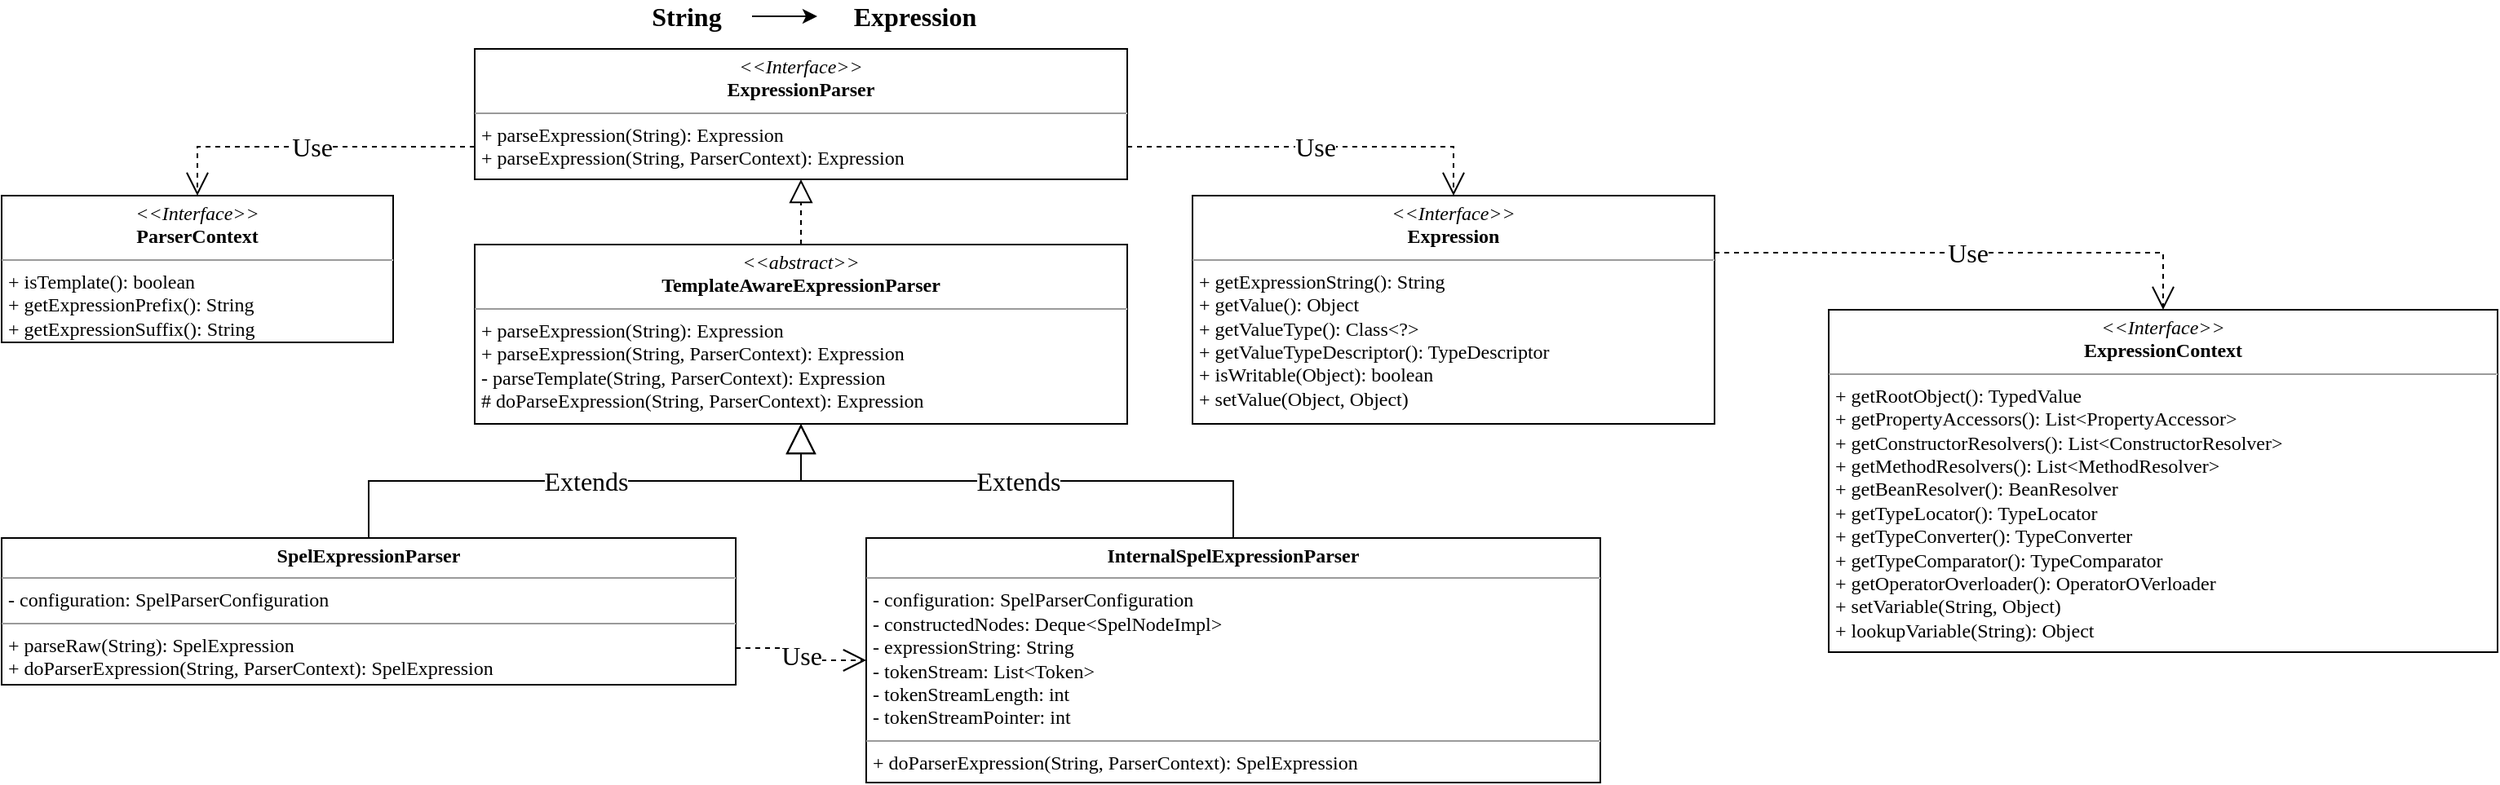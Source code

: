 <mxfile version="16.4.3" type="github">
  <diagram id="C5RBs43oDa-KdzZeNtuy" name="Page-1">
    <mxGraphModel dx="2249" dy="752" grid="1" gridSize="10" guides="1" tooltips="1" connect="1" arrows="1" fold="1" page="1" pageScale="1" pageWidth="827" pageHeight="1169" math="0" shadow="0">
      <root>
        <mxCell id="WIyWlLk6GJQsqaUBKTNV-0" />
        <mxCell id="WIyWlLk6GJQsqaUBKTNV-1" parent="WIyWlLk6GJQsqaUBKTNV-0" />
        <mxCell id="rvsYYLUl151u58Pg1d56-0" value="&lt;p style=&quot;margin: 0px ; margin-top: 4px ; text-align: center&quot;&gt;&lt;i&gt;&amp;lt;&amp;lt;Interface&amp;gt;&amp;gt;&lt;/i&gt;&lt;br&gt;&lt;b&gt;ExpressionParser&lt;/b&gt;&lt;br&gt;&lt;/p&gt;&lt;hr size=&quot;1&quot;&gt;&lt;p style=&quot;margin: 0px ; margin-left: 4px&quot;&gt;+ parseExpression(String): Expression&lt;/p&gt;&lt;p style=&quot;margin: 0px ; margin-left: 4px&quot;&gt;+ parseExpression(String, ParserContext): Expression&lt;/p&gt;" style="verticalAlign=top;align=left;overflow=fill;fontSize=12;fontFamily=Lucida Console;html=1;" vertex="1" parent="WIyWlLk6GJQsqaUBKTNV-1">
          <mxGeometry x="40" y="60" width="400" height="80" as="geometry" />
        </mxCell>
        <mxCell id="rvsYYLUl151u58Pg1d56-2" value="&lt;p style=&quot;margin: 0px ; margin-top: 4px ; text-align: center&quot;&gt;&lt;i&gt;&amp;lt;&amp;lt;Interface&amp;gt;&amp;gt;&lt;/i&gt;&lt;br&gt;&lt;b&gt;Expression&lt;/b&gt;&lt;br&gt;&lt;/p&gt;&lt;hr size=&quot;1&quot;&gt;&lt;p style=&quot;margin: 0px ; margin-left: 4px&quot;&gt;+ getExpressionString(): String&lt;/p&gt;&lt;p style=&quot;margin: 0px ; margin-left: 4px&quot;&gt;+ getValue(): Object&lt;/p&gt;&lt;p style=&quot;margin: 0px ; margin-left: 4px&quot;&gt;+ getValueType(): Class&amp;lt;?&amp;gt;&lt;/p&gt;&lt;p style=&quot;margin: 0px ; margin-left: 4px&quot;&gt;+ getValueTypeDescriptor(): TypeDescriptor&lt;/p&gt;&lt;p style=&quot;margin: 0px ; margin-left: 4px&quot;&gt;+ isWritable(Object): boolean&lt;/p&gt;&lt;p style=&quot;margin: 0px ; margin-left: 4px&quot;&gt;+ setValue(Object, Object)&lt;/p&gt;" style="verticalAlign=top;align=left;overflow=fill;fontSize=12;fontFamily=Lucida Console;html=1;" vertex="1" parent="WIyWlLk6GJQsqaUBKTNV-1">
          <mxGeometry x="480" y="150" width="320" height="140" as="geometry" />
        </mxCell>
        <mxCell id="rvsYYLUl151u58Pg1d56-5" value="" style="edgeStyle=orthogonalEdgeStyle;rounded=0;orthogonalLoop=1;jettySize=auto;html=1;fontFamily=Lucida Console;fontSize=16;fontStyle=1" edge="1" parent="WIyWlLk6GJQsqaUBKTNV-1" source="rvsYYLUl151u58Pg1d56-3" target="rvsYYLUl151u58Pg1d56-4">
          <mxGeometry relative="1" as="geometry" />
        </mxCell>
        <mxCell id="rvsYYLUl151u58Pg1d56-3" value="String" style="text;html=1;strokeColor=none;fillColor=none;align=center;verticalAlign=middle;whiteSpace=wrap;rounded=0;fontFamily=Lucida Console;fontSize=16;fontStyle=1" vertex="1" parent="WIyWlLk6GJQsqaUBKTNV-1">
          <mxGeometry x="130" y="30" width="80" height="20" as="geometry" />
        </mxCell>
        <mxCell id="rvsYYLUl151u58Pg1d56-4" value="Expression" style="text;html=1;strokeColor=none;fillColor=none;align=center;verticalAlign=middle;whiteSpace=wrap;rounded=0;fontFamily=Lucida Console;fontSize=16;fontStyle=1" vertex="1" parent="WIyWlLk6GJQsqaUBKTNV-1">
          <mxGeometry x="250" y="30" width="120" height="20" as="geometry" />
        </mxCell>
        <mxCell id="rvsYYLUl151u58Pg1d56-6" value="&lt;p style=&quot;margin: 0px ; margin-top: 4px ; text-align: center&quot;&gt;&lt;i&gt;&amp;lt;&amp;lt;Interface&amp;gt;&amp;gt;&lt;/i&gt;&lt;br&gt;&lt;b&gt;ParserContext&lt;/b&gt;&lt;br&gt;&lt;/p&gt;&lt;hr size=&quot;1&quot;&gt;&lt;p style=&quot;margin: 0px ; margin-left: 4px&quot;&gt;+ isTemplate(): boolean&lt;/p&gt;&lt;p style=&quot;margin: 0px ; margin-left: 4px&quot;&gt;+ getExpressionPrefix(): String&lt;/p&gt;&lt;p style=&quot;margin: 0px ; margin-left: 4px&quot;&gt;+ getExpressionSuffix(): String&lt;br&gt;&lt;/p&gt;" style="verticalAlign=top;align=left;overflow=fill;fontSize=12;fontFamily=Lucida Console;html=1;" vertex="1" parent="WIyWlLk6GJQsqaUBKTNV-1">
          <mxGeometry x="-250" y="150" width="240" height="90" as="geometry" />
        </mxCell>
        <mxCell id="rvsYYLUl151u58Pg1d56-7" value="&lt;p style=&quot;margin: 0px ; margin-top: 4px ; text-align: center&quot;&gt;&lt;i&gt;&amp;lt;&amp;lt;abstract&amp;gt;&amp;gt;&lt;/i&gt;&lt;br&gt;&lt;b&gt;TemplateAwareExpressionParser&lt;/b&gt;&lt;/p&gt;&lt;hr size=&quot;1&quot;&gt;&lt;p style=&quot;margin: 0px ; margin-left: 4px&quot;&gt;+ parseExpression(String): Expression&lt;/p&gt;&lt;p style=&quot;margin: 0px ; margin-left: 4px&quot;&gt;+ parseExpression(String, ParserContext): Expression&lt;/p&gt;&lt;p style=&quot;margin: 0px ; margin-left: 4px&quot;&gt;- parseTemplate(String, ParserContext): Expression&lt;/p&gt;&lt;p style=&quot;margin: 0px ; margin-left: 4px&quot;&gt;# doParseExpression(String, ParserContext): Expression&lt;br&gt;&lt;/p&gt;" style="verticalAlign=top;align=left;overflow=fill;fontSize=12;fontFamily=Lucida Console;html=1;" vertex="1" parent="WIyWlLk6GJQsqaUBKTNV-1">
          <mxGeometry x="40" y="180" width="400" height="110" as="geometry" />
        </mxCell>
        <mxCell id="rvsYYLUl151u58Pg1d56-8" value="" style="endArrow=block;dashed=1;endFill=0;endSize=12;html=1;rounded=0;fontFamily=Lucida Console;fontSize=16;entryX=0.5;entryY=1;entryDx=0;entryDy=0;" edge="1" parent="WIyWlLk6GJQsqaUBKTNV-1" source="rvsYYLUl151u58Pg1d56-7" target="rvsYYLUl151u58Pg1d56-0">
          <mxGeometry width="160" relative="1" as="geometry">
            <mxPoint x="190" y="480" as="sourcePoint" />
            <mxPoint x="350" y="480" as="targetPoint" />
          </mxGeometry>
        </mxCell>
        <mxCell id="rvsYYLUl151u58Pg1d56-13" value="&lt;p style=&quot;margin: 0px ; margin-top: 4px ; text-align: center&quot;&gt;&lt;b&gt;InternalSpelExpressionParser&lt;/b&gt;&lt;/p&gt;&lt;hr size=&quot;1&quot;&gt;&lt;p style=&quot;margin: 0px ; margin-left: 4px&quot;&gt;- configuration: SpelParserConfiguration&lt;/p&gt;&lt;p style=&quot;margin: 0px ; margin-left: 4px&quot;&gt;- constructedNodes: Deque&amp;lt;SpelNodeImpl&amp;gt;&lt;/p&gt;&lt;p style=&quot;margin: 0px ; margin-left: 4px&quot;&gt;- expressionString: String&lt;/p&gt;&lt;p style=&quot;margin: 0px ; margin-left: 4px&quot;&gt;- tokenStream: List&amp;lt;Token&amp;gt;&lt;/p&gt;&lt;p style=&quot;margin: 0px ; margin-left: 4px&quot;&gt;- tokenStreamLength: int&lt;/p&gt;&lt;p style=&quot;margin: 0px ; margin-left: 4px&quot;&gt;- tokenStreamPointer: int&lt;br&gt;&lt;/p&gt;&lt;hr size=&quot;1&quot;&gt;&lt;p style=&quot;margin: 0px ; margin-left: 4px&quot;&gt;+ doParserExpression(String, ParserContext): SpelExpression&lt;br&gt;&lt;/p&gt;" style="verticalAlign=top;align=left;overflow=fill;fontSize=12;fontFamily=Lucida Console;html=1;" vertex="1" parent="WIyWlLk6GJQsqaUBKTNV-1">
          <mxGeometry x="280" y="360" width="450" height="150" as="geometry" />
        </mxCell>
        <mxCell id="rvsYYLUl151u58Pg1d56-14" value="Extends" style="endArrow=block;endSize=16;endFill=0;html=1;rounded=0;fontFamily=Lucida Console;fontSize=16;entryX=0.5;entryY=1;entryDx=0;entryDy=0;exitX=0.5;exitY=0;exitDx=0;exitDy=0;edgeStyle=orthogonalEdgeStyle;" edge="1" parent="WIyWlLk6GJQsqaUBKTNV-1" source="rvsYYLUl151u58Pg1d56-13" target="rvsYYLUl151u58Pg1d56-7">
          <mxGeometry width="160" relative="1" as="geometry">
            <mxPoint x="250" y="590" as="sourcePoint" />
            <mxPoint x="410" y="590" as="targetPoint" />
          </mxGeometry>
        </mxCell>
        <mxCell id="rvsYYLUl151u58Pg1d56-15" value="&lt;p style=&quot;margin: 0px ; margin-top: 4px ; text-align: center&quot;&gt;&lt;b&gt;SpelExpressionParser&lt;/b&gt;&lt;/p&gt;&lt;hr size=&quot;1&quot;&gt;&lt;p style=&quot;margin: 0px ; margin-left: 4px&quot;&gt;- configuration: SpelParserConfiguration&lt;/p&gt;&lt;hr size=&quot;1&quot;&gt;&lt;p style=&quot;margin: 0px ; margin-left: 4px&quot;&gt;+ parseRaw(String): SpelExpression&lt;br&gt;&lt;/p&gt;&lt;p style=&quot;margin: 0px ; margin-left: 4px&quot;&gt;+ doParserExpression(String, ParserContext): SpelExpression&lt;br&gt;&lt;/p&gt;" style="verticalAlign=top;align=left;overflow=fill;fontSize=12;fontFamily=Lucida Console;html=1;" vertex="1" parent="WIyWlLk6GJQsqaUBKTNV-1">
          <mxGeometry x="-250" y="360" width="450" height="90" as="geometry" />
        </mxCell>
        <mxCell id="rvsYYLUl151u58Pg1d56-17" value="Use" style="endArrow=open;endSize=12;dashed=1;html=1;rounded=0;fontFamily=Lucida Console;fontSize=16;exitX=1;exitY=0.75;exitDx=0;exitDy=0;entryX=0.5;entryY=0;entryDx=0;entryDy=0;edgeStyle=orthogonalEdgeStyle;" edge="1" parent="WIyWlLk6GJQsqaUBKTNV-1" source="rvsYYLUl151u58Pg1d56-0" target="rvsYYLUl151u58Pg1d56-2">
          <mxGeometry width="160" relative="1" as="geometry">
            <mxPoint x="540" y="250" as="sourcePoint" />
            <mxPoint x="700" y="250" as="targetPoint" />
          </mxGeometry>
        </mxCell>
        <mxCell id="rvsYYLUl151u58Pg1d56-18" value="Use" style="endArrow=open;endSize=12;dashed=1;html=1;rounded=0;fontFamily=Lucida Console;fontSize=16;exitX=0;exitY=0.75;exitDx=0;exitDy=0;entryX=0.5;entryY=0;entryDx=0;entryDy=0;edgeStyle=orthogonalEdgeStyle;" edge="1" parent="WIyWlLk6GJQsqaUBKTNV-1" source="rvsYYLUl151u58Pg1d56-0" target="rvsYYLUl151u58Pg1d56-6">
          <mxGeometry width="160" relative="1" as="geometry">
            <mxPoint x="-250" y="260" as="sourcePoint" />
            <mxPoint x="-90" y="260" as="targetPoint" />
          </mxGeometry>
        </mxCell>
        <mxCell id="rvsYYLUl151u58Pg1d56-19" value="Extends" style="endArrow=block;endSize=16;endFill=0;html=1;rounded=0;fontFamily=Lucida Console;fontSize=16;entryX=0.5;entryY=1;entryDx=0;entryDy=0;exitX=0.5;exitY=0;exitDx=0;exitDy=0;edgeStyle=orthogonalEdgeStyle;" edge="1" parent="WIyWlLk6GJQsqaUBKTNV-1" source="rvsYYLUl151u58Pg1d56-15" target="rvsYYLUl151u58Pg1d56-7">
          <mxGeometry width="160" relative="1" as="geometry">
            <mxPoint x="-50" y="530" as="sourcePoint" />
            <mxPoint x="110" y="530" as="targetPoint" />
          </mxGeometry>
        </mxCell>
        <mxCell id="rvsYYLUl151u58Pg1d56-20" value="Use" style="endArrow=open;endSize=12;dashed=1;html=1;rounded=0;fontFamily=Lucida Console;fontSize=16;exitX=1;exitY=0.75;exitDx=0;exitDy=0;entryX=0;entryY=0.5;entryDx=0;entryDy=0;edgeStyle=orthogonalEdgeStyle;" edge="1" parent="WIyWlLk6GJQsqaUBKTNV-1" source="rvsYYLUl151u58Pg1d56-15" target="rvsYYLUl151u58Pg1d56-13">
          <mxGeometry width="160" relative="1" as="geometry">
            <mxPoint x="160" y="580" as="sourcePoint" />
            <mxPoint x="320" y="580" as="targetPoint" />
          </mxGeometry>
        </mxCell>
        <mxCell id="rvsYYLUl151u58Pg1d56-21" value="&lt;p style=&quot;margin: 0px ; margin-top: 4px ; text-align: center&quot;&gt;&lt;i&gt;&amp;lt;&amp;lt;Interface&amp;gt;&amp;gt;&lt;/i&gt;&lt;br&gt;&lt;b&gt;ExpressionContext&lt;/b&gt;&lt;br&gt;&lt;/p&gt;&lt;hr size=&quot;1&quot;&gt;&lt;p style=&quot;margin: 0px ; margin-left: 4px&quot;&gt;+ getRootObject(): TypedValue&lt;br&gt;&lt;/p&gt;&lt;p style=&quot;margin: 0px ; margin-left: 4px&quot;&gt;+ getPropertyAccessors(): List&amp;lt;PropertyAccessor&amp;gt;&lt;br&gt;&lt;/p&gt;&lt;p style=&quot;margin: 0px ; margin-left: 4px&quot;&gt;+ getConstructorResolvers(): List&amp;lt;ConstructorResolver&amp;gt;&lt;br&gt;&lt;/p&gt;&lt;p style=&quot;margin: 0px ; margin-left: 4px&quot;&gt;+ getMethodResolvers(): List&amp;lt;MethodResolver&amp;gt;&lt;/p&gt;&lt;p style=&quot;margin: 0px ; margin-left: 4px&quot;&gt;+ getBeanResolver(): BeanResolver&lt;br&gt;&lt;/p&gt;&lt;p style=&quot;margin: 0px ; margin-left: 4px&quot;&gt;+ getTypeLocator(): TypeLocator&lt;/p&gt;&lt;p style=&quot;margin: 0px ; margin-left: 4px&quot;&gt;+ getTypeConverter(): TypeConverter&lt;/p&gt;&lt;p style=&quot;margin: 0px ; margin-left: 4px&quot;&gt;+ getTypeComparator(): TypeComparator&lt;/p&gt;&lt;p style=&quot;margin: 0px ; margin-left: 4px&quot;&gt;+ getOperatorOverloader(): OperatorOVerloader&lt;/p&gt;&lt;p style=&quot;margin: 0px ; margin-left: 4px&quot;&gt;+ setVariable(String, Object)&lt;/p&gt;&lt;p style=&quot;margin: 0px ; margin-left: 4px&quot;&gt;+ lookupVariable(String): Object&lt;br&gt;&lt;/p&gt;" style="verticalAlign=top;align=left;overflow=fill;fontSize=12;fontFamily=Lucida Console;html=1;" vertex="1" parent="WIyWlLk6GJQsqaUBKTNV-1">
          <mxGeometry x="870" y="220" width="410" height="210" as="geometry" />
        </mxCell>
        <mxCell id="rvsYYLUl151u58Pg1d56-22" value="Use" style="endArrow=open;endSize=12;dashed=1;html=1;rounded=0;fontFamily=Lucida Console;fontSize=16;exitX=1;exitY=0.25;exitDx=0;exitDy=0;entryX=0.5;entryY=0;entryDx=0;entryDy=0;edgeStyle=orthogonalEdgeStyle;" edge="1" parent="WIyWlLk6GJQsqaUBKTNV-1" source="rvsYYLUl151u58Pg1d56-2" target="rvsYYLUl151u58Pg1d56-21">
          <mxGeometry width="160" relative="1" as="geometry">
            <mxPoint x="860" y="350" as="sourcePoint" />
            <mxPoint x="1020" y="350" as="targetPoint" />
          </mxGeometry>
        </mxCell>
      </root>
    </mxGraphModel>
  </diagram>
</mxfile>
